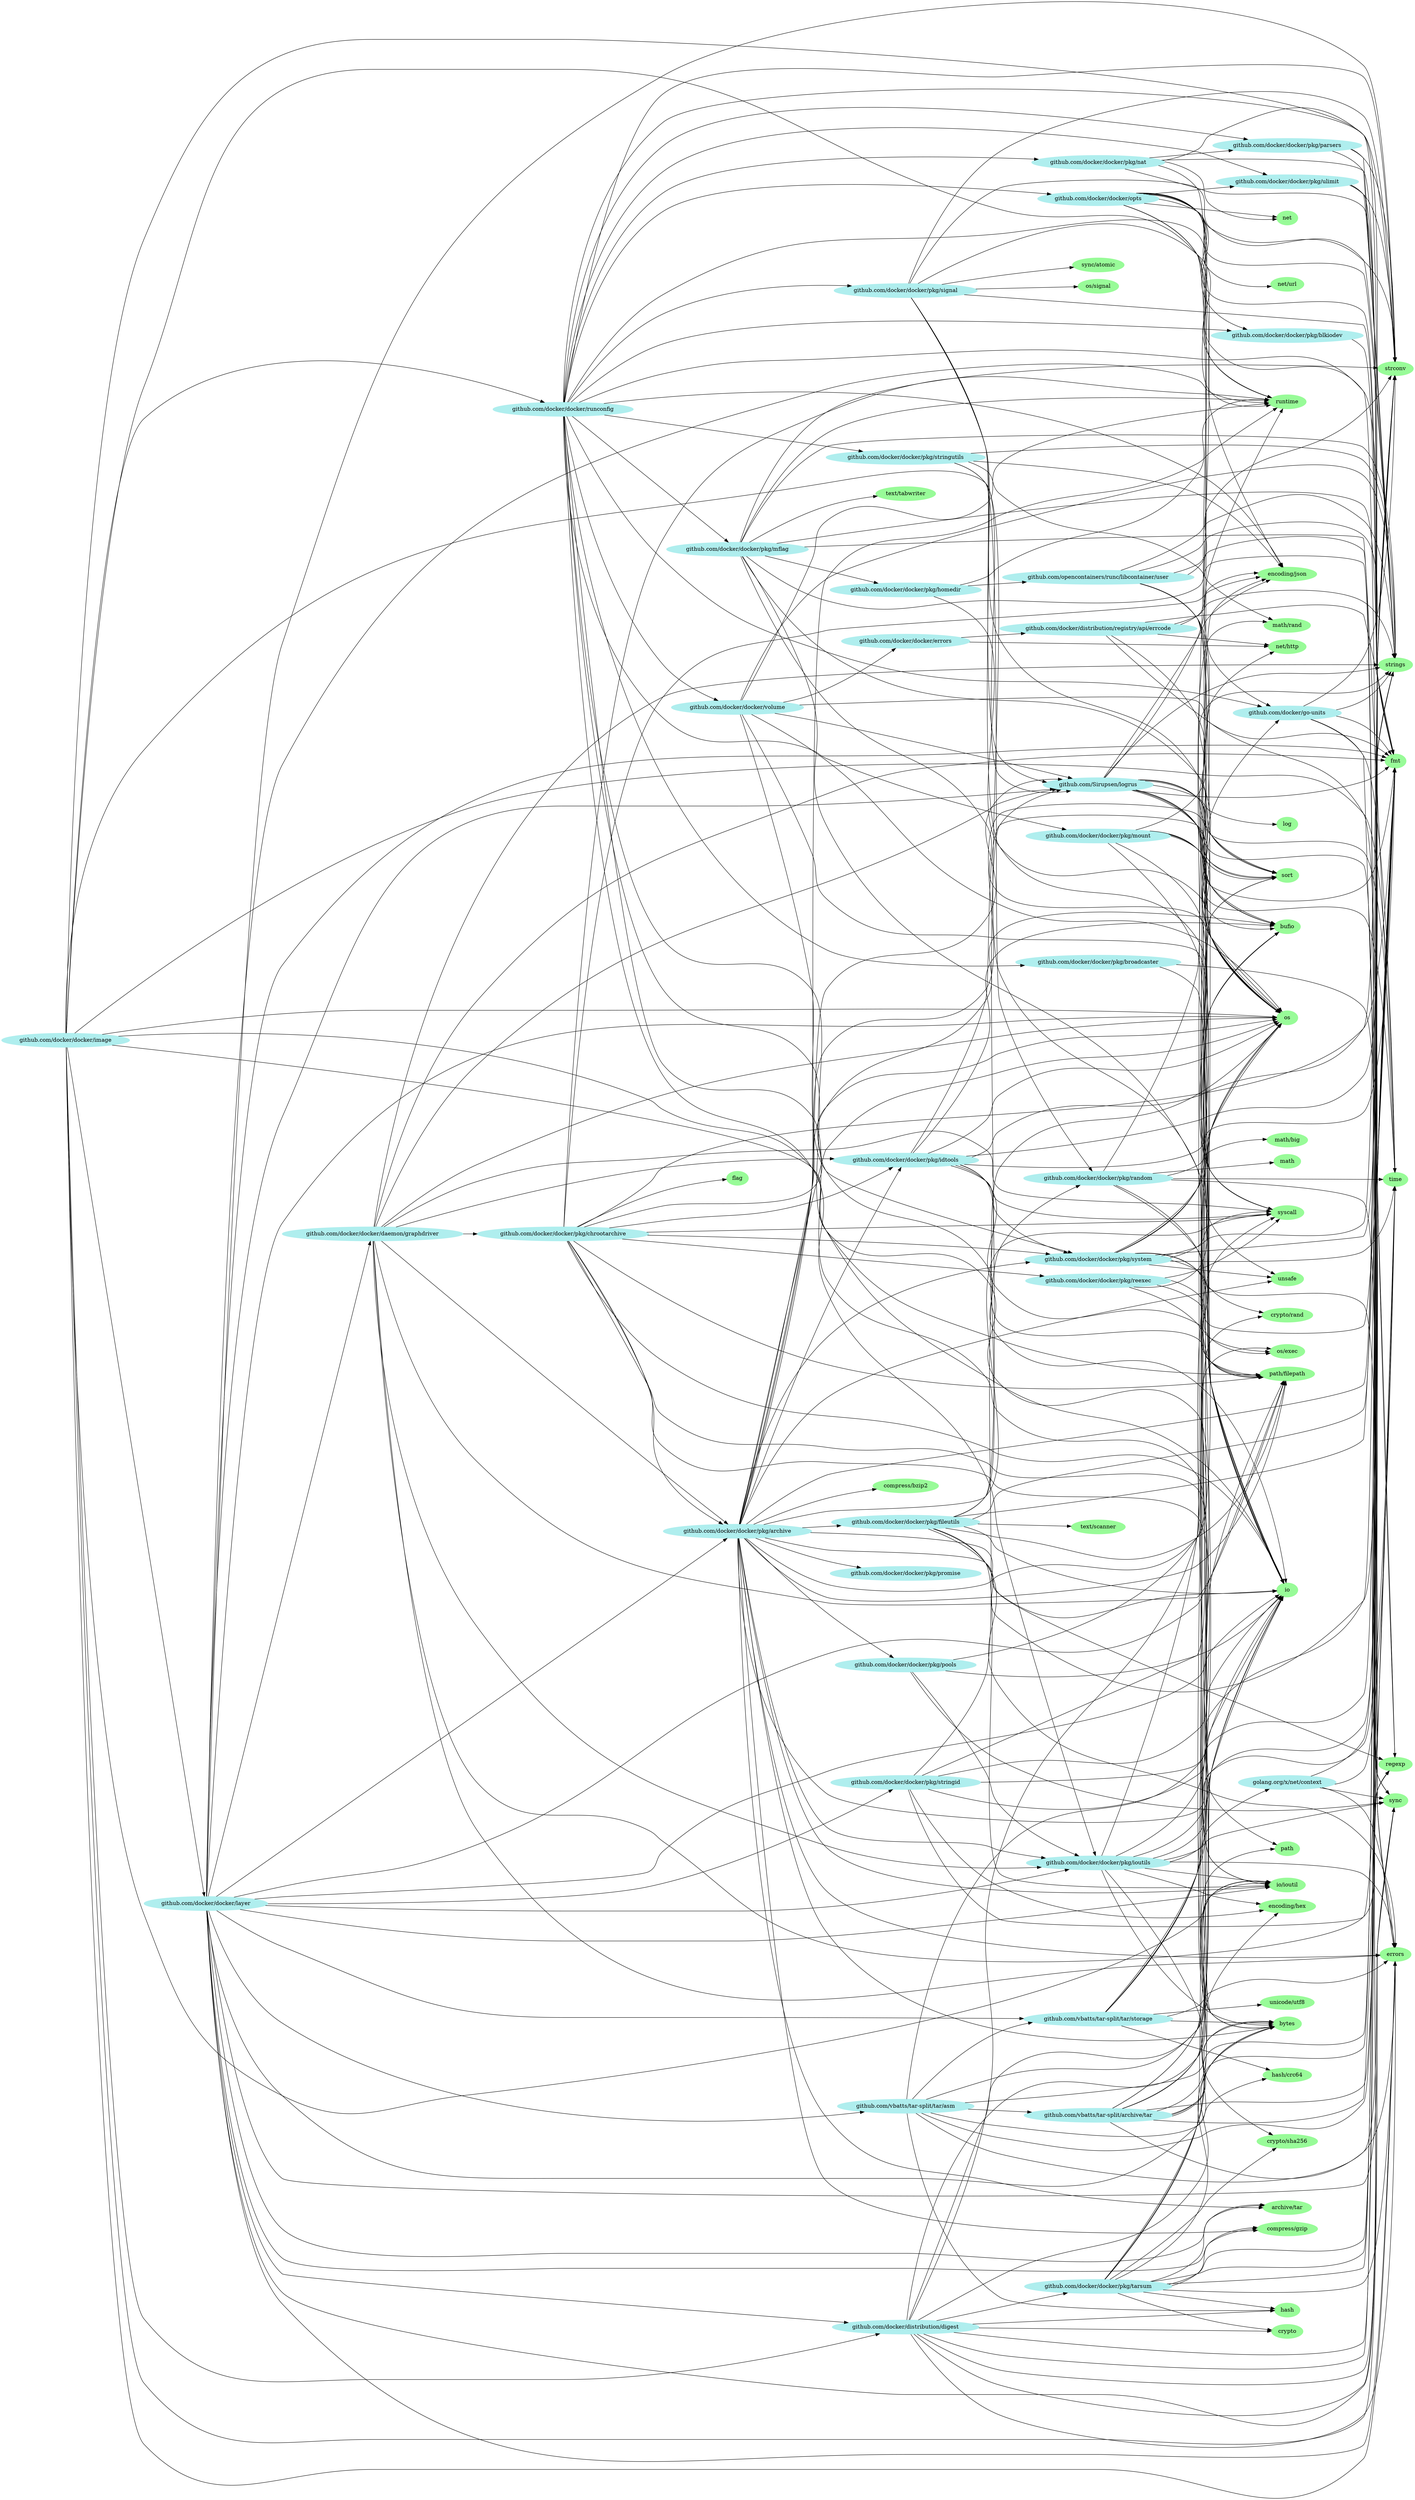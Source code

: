 digraph godep {
rankdir="LR"
0 [label="github.com/vbatts/tar-split/tar/asm" style="filled" color="paleturquoise"];
0 -> 1;
0 -> 2;
0 -> 3;
0 -> 4;
0 -> 5;
0 -> 6;
0 -> 7;
0 -> 8;
0 -> 9;
10 [label="net/url" style="filled" color="palegreen"];
11 [label="github.com/docker/docker/image" style="filled" color="paleturquoise"];
11 -> 12;
11 -> 13;
11 -> 2;
11 -> 14;
11 -> 15;
11 -> 16;
11 -> 17;
11 -> 7;
11 -> 8;
11 -> 18;
11 -> 19;
11 -> 9;
11 -> 20;
21 [label="unsafe" style="filled" color="palegreen"];
22 [label="github.com/docker/docker/pkg/random" style="filled" color="paleturquoise"];
22 -> 23;
22 -> 7;
22 -> 24;
22 -> 25;
22 -> 26;
22 -> 9;
22 -> 20;
26 [label="math/rand" style="filled" color="palegreen"];
15 [label="github.com/docker/distribution/digest" style="filled" color="paleturquoise"];
15 -> 1;
15 -> 27;
15 -> 13;
15 -> 2;
15 -> 28;
15 -> 5;
15 -> 7;
15 -> 8;
15 -> 29;
15 -> 30;
15 -> 31;
15 -> 9;
32 [label="crypto/sha256" style="filled" color="palegreen"];
33 [label="github.com/docker/docker/daemon/graphdriver" style="filled" color="paleturquoise"];
33 -> 13;
33 -> 2;
33 -> 14;
33 -> 34;
33 -> 35;
33 -> 36;
33 -> 37;
33 -> 18;
33 -> 19;
33 -> 31;
33 -> 38;
33 -> 20;
39 [label="sync/atomic" style="filled" color="palegreen"];
2 [label="fmt" style="filled" color="palegreen"];
7 [label="io" style="filled" color="palegreen"];
18 [label="os" style="filled" color="palegreen"];
40 [label="runtime" style="filled" color="palegreen"];
41 [label="github.com/docker/docker/pkg/system" style="filled" color="paleturquoise"];
41 -> 42;
41 -> 13;
41 -> 43;
41 -> 7;
41 -> 18;
41 -> 19;
41 -> 44;
41 -> 31;
41 -> 38;
41 -> 20;
41 -> 21;
45 [label="github.com/docker/docker/opts" style="filled" color="paleturquoise"];
45 -> 42;
45 -> 2;
45 -> 46;
45 -> 47;
45 -> 43;
45 -> 48;
45 -> 10;
45 -> 18;
45 -> 29;
45 -> 40;
45 -> 44;
45 -> 31;
49 [label="github.com/docker/docker/pkg/stringutils" style="filled" color="paleturquoise"];
49 -> 1;
49 -> 12;
49 -> 22;
49 -> 26;
49 -> 31;
12 [label="encoding/json" style="filled" color="palegreen"];
9 [label="sync" style="filled" color="palegreen"];
5 [label="hash" style="filled" color="palegreen"];
36 [label="github.com/docker/docker/pkg/idtools" style="filled" color="paleturquoise"];
36 -> 42;
36 -> 2;
36 -> 41;
36 -> 18;
36 -> 50;
36 -> 19;
36 -> 30;
36 -> 44;
36 -> 31;
36 -> 38;
43 [label="github.com/docker/go-units" style="filled" color="paleturquoise"];
43 -> 2;
43 -> 29;
43 -> 44;
43 -> 31;
43 -> 20;
51 [label="path" style="filled" color="palegreen"];
52 [label="github.com/docker/docker/pkg/broadcaster" style="filled" color="paleturquoise"];
52 -> 7;
52 -> 9;
53 [label="github.com/docker/docker/pkg/nat" style="filled" color="paleturquoise"];
53 -> 2;
53 -> 54;
53 -> 48;
53 -> 30;
53 -> 44;
53 -> 31;
55 [label="github.com/opencontainers/runc/libcontainer/user" style="filled" color="paleturquoise"];
55 -> 42;
55 -> 13;
55 -> 2;
55 -> 7;
55 -> 18;
55 -> 44;
55 -> 31;
55 -> 38;
14 [label="github.com/Sirupsen/logrus" style="filled" color="paleturquoise"];
14 -> 42;
14 -> 1;
14 -> 12;
14 -> 2;
14 -> 7;
14 -> 56;
14 -> 18;
14 -> 40;
14 -> 30;
14 -> 31;
14 -> 9;
14 -> 38;
14 -> 20;
14 -> 21;
30 [label="sort" style="filled" color="palegreen"];
28 [label="github.com/docker/docker/pkg/tarsum" style="filled" color="paleturquoise"];
28 -> 57;
28 -> 1;
28 -> 58;
28 -> 27;
28 -> 32;
28 -> 59;
28 -> 13;
28 -> 2;
28 -> 5;
28 -> 7;
28 -> 30;
28 -> 44;
28 -> 31;
23 [label="crypto/rand" style="filled" color="palegreen"];
60 [label="golang.org/x/net/context" style="filled" color="paleturquoise"];
60 -> 13;
60 -> 2;
60 -> 9;
60 -> 20;
3 [label="github.com/vbatts/tar-split/archive/tar" style="filled" color="paleturquoise"];
3 -> 1;
3 -> 13;
3 -> 2;
3 -> 7;
3 -> 8;
3 -> 18;
3 -> 51;
3 -> 44;
3 -> 31;
3 -> 38;
3 -> 20;
4 [label="github.com/vbatts/tar-split/tar/storage" style="filled" color="paleturquoise"];
4 -> 1;
4 -> 12;
4 -> 13;
4 -> 6;
4 -> 7;
4 -> 18;
4 -> 19;
4 -> 61;
27 [label="crypto" style="filled" color="palegreen"];
44 [label="strconv" style="filled" color="palegreen"];
8 [label="io/ioutil" style="filled" color="palegreen"];
34 [label="github.com/docker/docker/pkg/archive" style="filled" color="paleturquoise"];
34 -> 57;
34 -> 42;
34 -> 1;
34 -> 62;
34 -> 58;
34 -> 13;
34 -> 2;
34 -> 14;
34 -> 63;
34 -> 36;
34 -> 37;
34 -> 64;
34 -> 65;
34 -> 41;
34 -> 7;
34 -> 8;
34 -> 18;
34 -> 50;
34 -> 19;
34 -> 40;
34 -> 30;
34 -> 31;
34 -> 38;
34 -> 20;
34 -> 21;
25 [label="math/big" style="filled" color="palegreen"];
48 [label="net" style="filled" color="palegreen"];
66 [label="os/signal" style="filled" color="palegreen"];
58 [label="compress/gzip" style="filled" color="palegreen"];
16 [label="github.com/docker/docker/layer" style="filled" color="paleturquoise"];
16 -> 57;
16 -> 1;
16 -> 58;
16 -> 13;
16 -> 2;
16 -> 14;
16 -> 15;
16 -> 33;
16 -> 34;
16 -> 37;
16 -> 67;
16 -> 0;
16 -> 4;
16 -> 7;
16 -> 8;
16 -> 18;
16 -> 19;
16 -> 29;
16 -> 40;
16 -> 44;
16 -> 9;
50 [label="os/exec" style="filled" color="palegreen"];
68 [label="github.com/docker/docker/pkg/reexec" style="filled" color="paleturquoise"];
68 -> 2;
68 -> 18;
68 -> 50;
68 -> 19;
68 -> 38;
46 [label="github.com/docker/docker/pkg/blkiodev" style="filled" color="paleturquoise"];
46 -> 2;
29 [label="regexp" style="filled" color="palegreen"];
19 [label="path/filepath" style="filled" color="palegreen"];
69 [label="flag" style="filled" color="palegreen"];
61 [label="unicode/utf8" style="filled" color="palegreen"];
24 [label="math" style="filled" color="palegreen"];
70 [label="github.com/docker/docker/pkg/mflag" style="filled" color="paleturquoise"];
70 -> 13;
70 -> 2;
70 -> 71;
70 -> 7;
70 -> 18;
70 -> 40;
70 -> 30;
70 -> 44;
70 -> 31;
70 -> 72;
70 -> 20;
57 [label="archive/tar" style="filled" color="palegreen"];
63 [label="github.com/docker/docker/pkg/fileutils" style="filled" color="paleturquoise"];
63 -> 13;
63 -> 2;
63 -> 14;
63 -> 7;
63 -> 8;
63 -> 18;
63 -> 19;
63 -> 29;
63 -> 31;
63 -> 73;
65 [label="github.com/docker/docker/pkg/promise" style="filled" color="paleturquoise"];
35 [label="github.com/docker/docker/pkg/chrootarchive" style="filled" color="paleturquoise"];
35 -> 1;
35 -> 12;
35 -> 69;
35 -> 2;
35 -> 34;
35 -> 36;
35 -> 68;
35 -> 41;
35 -> 7;
35 -> 8;
35 -> 18;
35 -> 19;
35 -> 40;
35 -> 38;
54 [label="github.com/docker/docker/pkg/parsers" style="filled" color="paleturquoise"];
54 -> 2;
54 -> 44;
54 -> 31;
74 [label="github.com/docker/distribution/registry/api/errcode" style="filled" color="paleturquoise"];
74 -> 12;
74 -> 2;
74 -> 75;
74 -> 30;
74 -> 31;
74 -> 9;
13 [label="errors" style="filled" color="palegreen"];
42 [label="bufio" style="filled" color="palegreen"];
31 [label="strings" style="filled" color="palegreen"];
38 [label="syscall" style="filled" color="palegreen"];
71 [label="github.com/docker/docker/pkg/homedir" style="filled" color="paleturquoise"];
71 -> 55;
71 -> 18;
71 -> 40;
1 [label="bytes" style="filled" color="palegreen"];
62 [label="compress/bzip2" style="filled" color="palegreen"];
37 [label="github.com/docker/docker/pkg/ioutils" style="filled" color="paleturquoise"];
37 -> 1;
37 -> 32;
37 -> 59;
37 -> 13;
37 -> 2;
37 -> 60;
37 -> 7;
37 -> 8;
37 -> 75;
37 -> 18;
37 -> 9;
47 [label="github.com/docker/docker/pkg/ulimit" style="filled" color="paleturquoise"];
47 -> 2;
47 -> 44;
47 -> 31;
73 [label="text/scanner" style="filled" color="palegreen"];
67 [label="github.com/docker/docker/pkg/stringid" style="filled" color="paleturquoise"];
67 -> 23;
67 -> 59;
67 -> 22;
67 -> 7;
67 -> 29;
67 -> 44;
67 -> 31;
6 [label="hash/crc64" style="filled" color="palegreen"];
72 [label="text/tabwriter" style="filled" color="palegreen"];
56 [label="log" style="filled" color="palegreen"];
76 [label="github.com/docker/docker/pkg/signal" style="filled" color="paleturquoise"];
76 -> 2;
76 -> 14;
76 -> 18;
76 -> 66;
76 -> 40;
76 -> 44;
76 -> 31;
76 -> 39;
76 -> 38;
77 [label="github.com/docker/docker/volume" style="filled" color="paleturquoise"];
77 -> 2;
77 -> 14;
77 -> 78;
77 -> 41;
77 -> 18;
77 -> 19;
77 -> 40;
77 -> 31;
20 [label="time" style="filled" color="palegreen"];
75 [label="net/http" style="filled" color="palegreen"];
64 [label="github.com/docker/docker/pkg/pools" style="filled" color="paleturquoise"];
64 -> 42;
64 -> 37;
64 -> 7;
64 -> 9;
79 [label="github.com/docker/docker/pkg/mount" style="filled" color="paleturquoise"];
79 -> 42;
79 -> 2;
79 -> 7;
79 -> 18;
79 -> 31;
79 -> 38;
79 -> 20;
59 [label="encoding/hex" style="filled" color="palegreen"];
17 [label="github.com/docker/docker/runconfig" style="filled" color="paleturquoise"];
17 -> 12;
17 -> 2;
17 -> 45;
17 -> 46;
17 -> 52;
17 -> 37;
17 -> 70;
17 -> 79;
17 -> 53;
17 -> 54;
17 -> 76;
17 -> 49;
17 -> 47;
17 -> 77;
17 -> 43;
17 -> 7;
17 -> 8;
17 -> 51;
17 -> 40;
17 -> 44;
17 -> 31;
78 [label="github.com/docker/docker/errors" style="filled" color="paleturquoise"];
78 -> 74;
78 -> 75;
}
